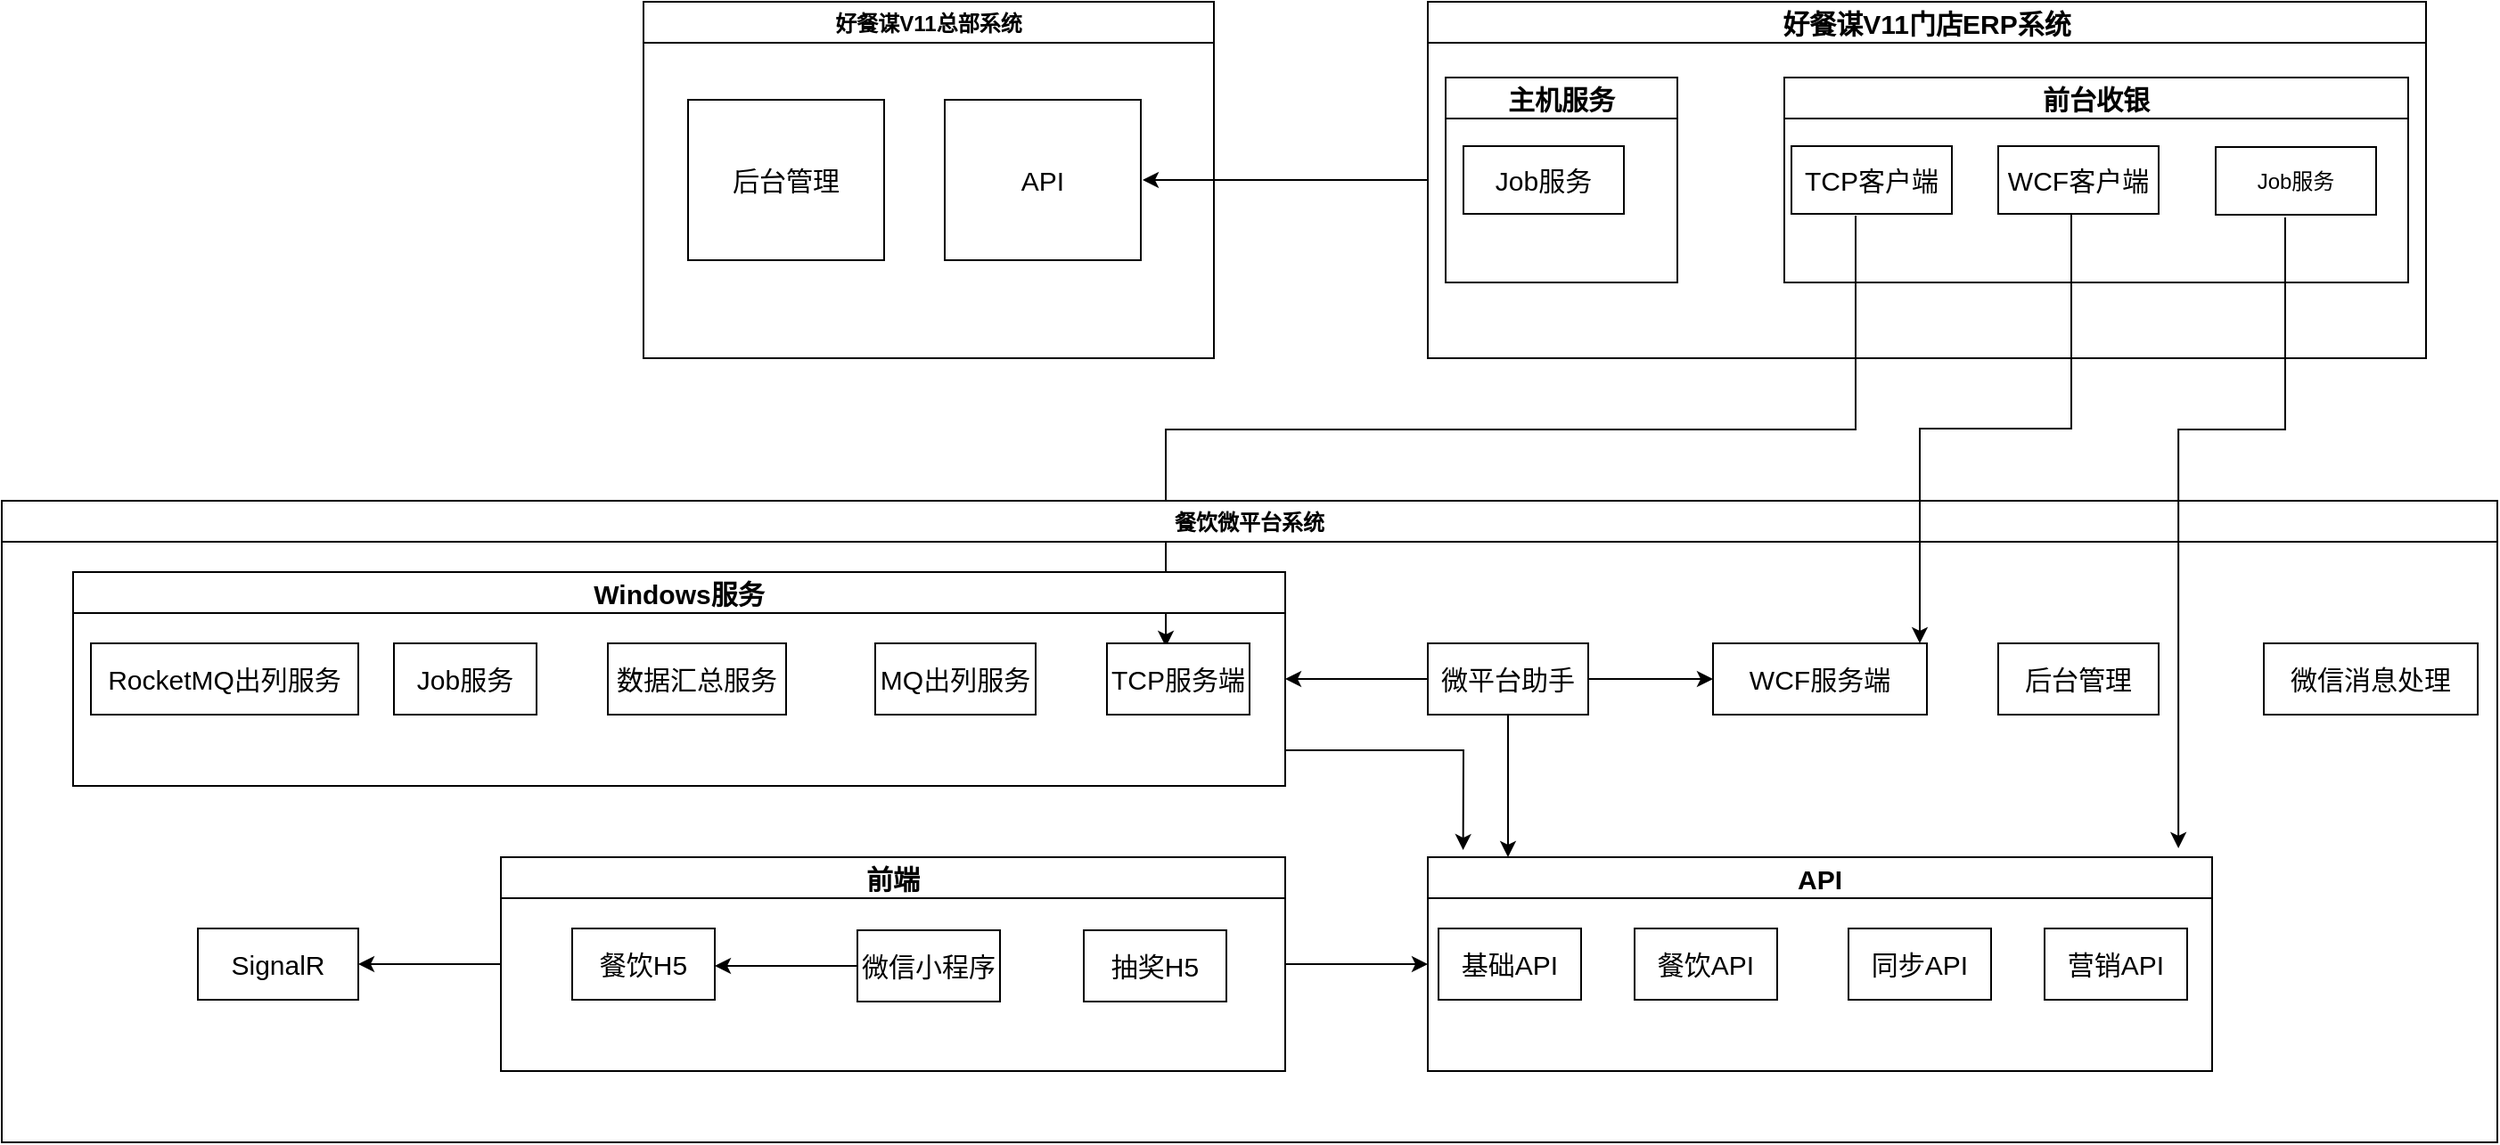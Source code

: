 <mxfile version="14.6.10" type="github">
  <diagram id="wFE0QG_FPsp0jaGvCLVb" name="Page-1">
    <mxGraphModel dx="1822" dy="794" grid="1" gridSize="10" guides="1" tooltips="1" connect="1" arrows="1" fold="1" page="0" pageScale="1" pageWidth="850" pageHeight="1100" math="0" shadow="0">
      <root>
        <mxCell id="0" />
        <mxCell id="1" parent="0" />
        <mxCell id="yn--MAGcJ2VL24peUoGt-65" value="" style="edgeStyle=none;rounded=0;jumpStyle=sharp;orthogonalLoop=1;jettySize=auto;html=1;fontSize=15;startArrow=none;startFill=0;endArrow=classic;endFill=1;" edge="1" parent="1" source="yn--MAGcJ2VL24peUoGt-6">
          <mxGeometry relative="1" as="geometry">
            <mxPoint x="560" y="100" as="targetPoint" />
          </mxGeometry>
        </mxCell>
        <mxCell id="yn--MAGcJ2VL24peUoGt-66" value="" style="edgeStyle=none;rounded=0;jumpStyle=sharp;orthogonalLoop=1;jettySize=auto;html=1;fontSize=15;startArrow=none;startFill=0;endArrow=classic;endFill=1;entryX=0.413;entryY=0.05;entryDx=0;entryDy=0;entryPerimeter=0;" edge="1" parent="1" target="yn--MAGcJ2VL24peUoGt-24">
          <mxGeometry relative="1" as="geometry">
            <mxPoint x="1000" y="280" as="targetPoint" />
            <mxPoint x="960" y="120" as="sourcePoint" />
            <Array as="points">
              <mxPoint x="960" y="240" />
              <mxPoint x="573" y="240" />
            </Array>
          </mxGeometry>
        </mxCell>
        <mxCell id="yn--MAGcJ2VL24peUoGt-6" value="好餐谋V11门店ERP系统" style="swimlane;fontSize=15;" vertex="1" parent="1">
          <mxGeometry x="720" width="560" height="200" as="geometry">
            <mxRectangle width="160" height="23" as="alternateBounds" />
          </mxGeometry>
        </mxCell>
        <mxCell id="yn--MAGcJ2VL24peUoGt-11" value="前台收银" style="swimlane;fontSize=15;" vertex="1" parent="yn--MAGcJ2VL24peUoGt-6">
          <mxGeometry x="200" y="42.5" width="350" height="115" as="geometry">
            <mxRectangle x="200" y="42.5" width="90" height="23" as="alternateBounds" />
          </mxGeometry>
        </mxCell>
        <mxCell id="yn--MAGcJ2VL24peUoGt-12" value="TCP客户端" style="whiteSpace=wrap;html=1;fontSize=15;" vertex="1" parent="yn--MAGcJ2VL24peUoGt-11">
          <mxGeometry x="4" y="38.5" width="90" height="38" as="geometry" />
        </mxCell>
        <mxCell id="yn--MAGcJ2VL24peUoGt-13" value="WCF客户端" style="whiteSpace=wrap;html=1;fontSize=15;" vertex="1" parent="yn--MAGcJ2VL24peUoGt-11">
          <mxGeometry x="120" y="38.5" width="90" height="38" as="geometry" />
        </mxCell>
        <mxCell id="yn--MAGcJ2VL24peUoGt-14" value="Job服务" style="whiteSpace=wrap;html=1;" vertex="1" parent="yn--MAGcJ2VL24peUoGt-11">
          <mxGeometry x="242" y="39" width="90" height="38" as="geometry" />
        </mxCell>
        <mxCell id="yn--MAGcJ2VL24peUoGt-15" value="主机服务" style="swimlane;fontSize=15;" vertex="1" parent="yn--MAGcJ2VL24peUoGt-6">
          <mxGeometry x="10" y="42.5" width="130" height="115" as="geometry">
            <mxRectangle x="10" y="42.5" width="90" height="23" as="alternateBounds" />
          </mxGeometry>
        </mxCell>
        <mxCell id="yn--MAGcJ2VL24peUoGt-16" value="Job服务" style="rounded=0;whiteSpace=wrap;html=1;fontSize=15;" vertex="1" parent="yn--MAGcJ2VL24peUoGt-15">
          <mxGeometry x="10" y="38.5" width="90" height="38" as="geometry" />
        </mxCell>
        <mxCell id="yn--MAGcJ2VL24peUoGt-7" value="好餐谋V11总部系统" style="swimlane;" vertex="1" parent="1">
          <mxGeometry x="280" width="320" height="200" as="geometry" />
        </mxCell>
        <mxCell id="yn--MAGcJ2VL24peUoGt-17" value="后台管理" style="whiteSpace=wrap;html=1;fontSize=15;" vertex="1" parent="yn--MAGcJ2VL24peUoGt-7">
          <mxGeometry x="25" y="55" width="110" height="90" as="geometry" />
        </mxCell>
        <mxCell id="yn--MAGcJ2VL24peUoGt-18" value="API" style="whiteSpace=wrap;html=1;fontSize=15;" vertex="1" parent="yn--MAGcJ2VL24peUoGt-7">
          <mxGeometry x="169" y="55" width="110" height="90" as="geometry" />
        </mxCell>
        <mxCell id="yn--MAGcJ2VL24peUoGt-8" value="餐饮微平台系统" style="swimlane;" vertex="1" parent="1">
          <mxGeometry x="-80" y="280" width="1400" height="360" as="geometry" />
        </mxCell>
        <mxCell id="yn--MAGcJ2VL24peUoGt-19" value="API" style="swimlane;fontSize=15;" vertex="1" parent="yn--MAGcJ2VL24peUoGt-8">
          <mxGeometry x="800" y="200" width="440" height="120" as="geometry" />
        </mxCell>
        <mxCell id="yn--MAGcJ2VL24peUoGt-20" value="基础API" style="rounded=0;whiteSpace=wrap;html=1;fontSize=15;" vertex="1" parent="yn--MAGcJ2VL24peUoGt-19">
          <mxGeometry x="6" y="40" width="80" height="40" as="geometry" />
        </mxCell>
        <mxCell id="yn--MAGcJ2VL24peUoGt-21" value="餐饮API" style="rounded=0;whiteSpace=wrap;html=1;fontSize=15;" vertex="1" parent="yn--MAGcJ2VL24peUoGt-19">
          <mxGeometry x="116" y="40" width="80" height="40" as="geometry" />
        </mxCell>
        <mxCell id="yn--MAGcJ2VL24peUoGt-22" value="同步API" style="rounded=0;whiteSpace=wrap;html=1;fontSize=15;" vertex="1" parent="yn--MAGcJ2VL24peUoGt-19">
          <mxGeometry x="236" y="40" width="80" height="40" as="geometry" />
        </mxCell>
        <mxCell id="yn--MAGcJ2VL24peUoGt-23" value="营销API" style="rounded=0;whiteSpace=wrap;html=1;fontSize=15;" vertex="1" parent="yn--MAGcJ2VL24peUoGt-19">
          <mxGeometry x="346" y="40" width="80" height="40" as="geometry" />
        </mxCell>
        <mxCell id="yn--MAGcJ2VL24peUoGt-64" value="" style="edgeStyle=none;rounded=0;jumpStyle=sharp;orthogonalLoop=1;jettySize=auto;html=1;fontSize=15;startArrow=none;startFill=0;endArrow=classic;endFill=1;entryX=0.045;entryY=-0.033;entryDx=0;entryDy=0;entryPerimeter=0;" edge="1" parent="yn--MAGcJ2VL24peUoGt-8" target="yn--MAGcJ2VL24peUoGt-19">
          <mxGeometry relative="1" as="geometry">
            <mxPoint x="820" y="190" as="targetPoint" />
            <mxPoint x="720" y="140" as="sourcePoint" />
            <Array as="points">
              <mxPoint x="820" y="140" />
            </Array>
          </mxGeometry>
        </mxCell>
        <mxCell id="yn--MAGcJ2VL24peUoGt-29" value="Windows服务" style="swimlane;fontSize=15;" vertex="1" parent="yn--MAGcJ2VL24peUoGt-8">
          <mxGeometry x="40" y="40" width="680" height="120" as="geometry" />
        </mxCell>
        <mxCell id="yn--MAGcJ2VL24peUoGt-24" value="TCP服务端" style="rounded=0;whiteSpace=wrap;html=1;fontSize=15;" vertex="1" parent="yn--MAGcJ2VL24peUoGt-29">
          <mxGeometry x="580" y="40" width="80" height="40" as="geometry" />
        </mxCell>
        <mxCell id="yn--MAGcJ2VL24peUoGt-25" value="Job服务" style="rounded=0;whiteSpace=wrap;html=1;fontSize=15;" vertex="1" parent="yn--MAGcJ2VL24peUoGt-29">
          <mxGeometry x="180" y="40" width="80" height="40" as="geometry" />
        </mxCell>
        <mxCell id="yn--MAGcJ2VL24peUoGt-26" value="数据汇总服务" style="rounded=0;whiteSpace=wrap;html=1;fontSize=15;" vertex="1" parent="yn--MAGcJ2VL24peUoGt-29">
          <mxGeometry x="300" y="40" width="100" height="40" as="geometry" />
        </mxCell>
        <mxCell id="yn--MAGcJ2VL24peUoGt-27" value="MQ出列服务" style="rounded=0;whiteSpace=wrap;html=1;fontSize=15;" vertex="1" parent="yn--MAGcJ2VL24peUoGt-29">
          <mxGeometry x="450" y="40" width="90" height="40" as="geometry" />
        </mxCell>
        <mxCell id="yn--MAGcJ2VL24peUoGt-28" value="RocketMQ出列服务" style="rounded=0;whiteSpace=wrap;html=1;fontSize=15;" vertex="1" parent="yn--MAGcJ2VL24peUoGt-29">
          <mxGeometry x="10" y="40" width="150" height="40" as="geometry" />
        </mxCell>
        <mxCell id="yn--MAGcJ2VL24peUoGt-30" value="WCF服务端" style="rounded=0;whiteSpace=wrap;html=1;fontSize=15;" vertex="1" parent="yn--MAGcJ2VL24peUoGt-8">
          <mxGeometry x="960" y="80" width="120" height="40" as="geometry" />
        </mxCell>
        <mxCell id="yn--MAGcJ2VL24peUoGt-34" value="后台管理" style="rounded=0;whiteSpace=wrap;html=1;fontSize=15;" vertex="1" parent="yn--MAGcJ2VL24peUoGt-8">
          <mxGeometry x="1120" y="80" width="90" height="40" as="geometry" />
        </mxCell>
        <mxCell id="yn--MAGcJ2VL24peUoGt-59" value="" style="edgeStyle=none;rounded=0;jumpStyle=sharp;orthogonalLoop=1;jettySize=auto;html=1;fontSize=15;startArrow=none;startFill=0;endArrow=classic;endFill=1;" edge="1" parent="yn--MAGcJ2VL24peUoGt-8" source="yn--MAGcJ2VL24peUoGt-35">
          <mxGeometry relative="1" as="geometry">
            <mxPoint x="800" y="260" as="targetPoint" />
          </mxGeometry>
        </mxCell>
        <mxCell id="yn--MAGcJ2VL24peUoGt-60" value="" style="edgeStyle=none;rounded=0;jumpStyle=sharp;orthogonalLoop=1;jettySize=auto;html=1;fontSize=15;startArrow=none;startFill=0;endArrow=classic;endFill=1;" edge="1" parent="yn--MAGcJ2VL24peUoGt-8" source="yn--MAGcJ2VL24peUoGt-35">
          <mxGeometry relative="1" as="geometry">
            <mxPoint x="200" y="260" as="targetPoint" />
          </mxGeometry>
        </mxCell>
        <mxCell id="yn--MAGcJ2VL24peUoGt-35" value="前端" style="swimlane;fontSize=15;" vertex="1" parent="yn--MAGcJ2VL24peUoGt-8">
          <mxGeometry x="280" y="200" width="440" height="120" as="geometry" />
        </mxCell>
        <mxCell id="yn--MAGcJ2VL24peUoGt-37" value="餐饮H5" style="rounded=0;whiteSpace=wrap;html=1;fontSize=15;" vertex="1" parent="yn--MAGcJ2VL24peUoGt-35">
          <mxGeometry x="40" y="40" width="80" height="40" as="geometry" />
        </mxCell>
        <mxCell id="yn--MAGcJ2VL24peUoGt-45" value="" style="edgeStyle=none;rounded=0;jumpStyle=sharp;orthogonalLoop=1;jettySize=auto;html=1;fontSize=15;startArrow=none;startFill=0;endArrow=classic;endFill=1;" edge="1" parent="yn--MAGcJ2VL24peUoGt-35" source="yn--MAGcJ2VL24peUoGt-38">
          <mxGeometry relative="1" as="geometry">
            <mxPoint x="120" y="61" as="targetPoint" />
          </mxGeometry>
        </mxCell>
        <mxCell id="yn--MAGcJ2VL24peUoGt-38" value="微信小程序" style="rounded=0;whiteSpace=wrap;html=1;fontSize=15;aspect=fixed;" vertex="1" parent="yn--MAGcJ2VL24peUoGt-35">
          <mxGeometry x="200" y="41" width="80" height="40" as="geometry" />
        </mxCell>
        <mxCell id="yn--MAGcJ2VL24peUoGt-47" value="抽奖H5" style="rounded=0;whiteSpace=wrap;html=1;fontSize=15;" vertex="1" parent="yn--MAGcJ2VL24peUoGt-35">
          <mxGeometry x="327" y="41" width="80" height="40" as="geometry" />
        </mxCell>
        <mxCell id="yn--MAGcJ2VL24peUoGt-61" value="" style="edgeStyle=none;rounded=0;jumpStyle=sharp;orthogonalLoop=1;jettySize=auto;html=1;fontSize=15;startArrow=none;startFill=0;endArrow=classic;endFill=1;" edge="1" parent="yn--MAGcJ2VL24peUoGt-8" source="yn--MAGcJ2VL24peUoGt-50">
          <mxGeometry relative="1" as="geometry">
            <mxPoint x="845" y="200" as="targetPoint" />
          </mxGeometry>
        </mxCell>
        <mxCell id="yn--MAGcJ2VL24peUoGt-62" value="" style="edgeStyle=none;rounded=0;jumpStyle=sharp;orthogonalLoop=1;jettySize=auto;html=1;fontSize=15;startArrow=none;startFill=0;endArrow=classic;endFill=1;" edge="1" parent="yn--MAGcJ2VL24peUoGt-8" source="yn--MAGcJ2VL24peUoGt-50">
          <mxGeometry relative="1" as="geometry">
            <mxPoint x="960" y="100" as="targetPoint" />
          </mxGeometry>
        </mxCell>
        <mxCell id="yn--MAGcJ2VL24peUoGt-63" value="" style="edgeStyle=none;rounded=0;jumpStyle=sharp;orthogonalLoop=1;jettySize=auto;html=1;fontSize=15;startArrow=none;startFill=0;endArrow=classic;endFill=1;" edge="1" parent="yn--MAGcJ2VL24peUoGt-8" source="yn--MAGcJ2VL24peUoGt-50">
          <mxGeometry relative="1" as="geometry">
            <mxPoint x="720" y="100" as="targetPoint" />
          </mxGeometry>
        </mxCell>
        <mxCell id="yn--MAGcJ2VL24peUoGt-50" value="微平台助手" style="rounded=0;whiteSpace=wrap;html=1;fontSize=15;" vertex="1" parent="yn--MAGcJ2VL24peUoGt-8">
          <mxGeometry x="800" y="80" width="90" height="40" as="geometry" />
        </mxCell>
        <mxCell id="yn--MAGcJ2VL24peUoGt-54" value="SignalR" style="rounded=0;whiteSpace=wrap;html=1;fontSize=15;" vertex="1" parent="yn--MAGcJ2VL24peUoGt-8">
          <mxGeometry x="110" y="240" width="90" height="40" as="geometry" />
        </mxCell>
        <mxCell id="yn--MAGcJ2VL24peUoGt-57" value="微信消息处理" style="rounded=0;whiteSpace=wrap;html=1;fontSize=15;" vertex="1" parent="yn--MAGcJ2VL24peUoGt-8">
          <mxGeometry x="1269" y="80" width="120" height="40" as="geometry" />
        </mxCell>
        <mxCell id="yn--MAGcJ2VL24peUoGt-67" value="" style="jumpStyle=sharp;orthogonalLoop=1;jettySize=auto;html=1;fontSize=15;startArrow=none;startFill=0;endArrow=classic;endFill=1;entryX=1;entryY=0;entryDx=0;entryDy=0;exitX=0.5;exitY=1;exitDx=0;exitDy=0;rounded=0;sketch=0;shadow=0;edgeStyle=elbowEdgeStyle;elbow=vertical;" edge="1" parent="1">
          <mxGeometry relative="1" as="geometry">
            <mxPoint x="996" y="360" as="targetPoint" />
            <mxPoint x="1081" y="119" as="sourcePoint" />
          </mxGeometry>
        </mxCell>
        <mxCell id="yn--MAGcJ2VL24peUoGt-68" value="" style="edgeStyle=elbowEdgeStyle;rounded=0;sketch=0;jumpStyle=sharp;orthogonalLoop=1;jettySize=auto;elbow=vertical;html=1;shadow=0;fontSize=15;startArrow=none;startFill=0;endArrow=classic;endFill=1;entryX=0.957;entryY=-0.042;entryDx=0;entryDy=0;entryPerimeter=0;exitX=0.433;exitY=1.039;exitDx=0;exitDy=0;exitPerimeter=0;" edge="1" parent="1" source="yn--MAGcJ2VL24peUoGt-14" target="yn--MAGcJ2VL24peUoGt-19">
          <mxGeometry relative="1" as="geometry">
            <mxPoint x="1207" y="199.5" as="targetPoint" />
            <Array as="points">
              <mxPoint x="1170" y="240" />
            </Array>
          </mxGeometry>
        </mxCell>
      </root>
    </mxGraphModel>
  </diagram>
</mxfile>
